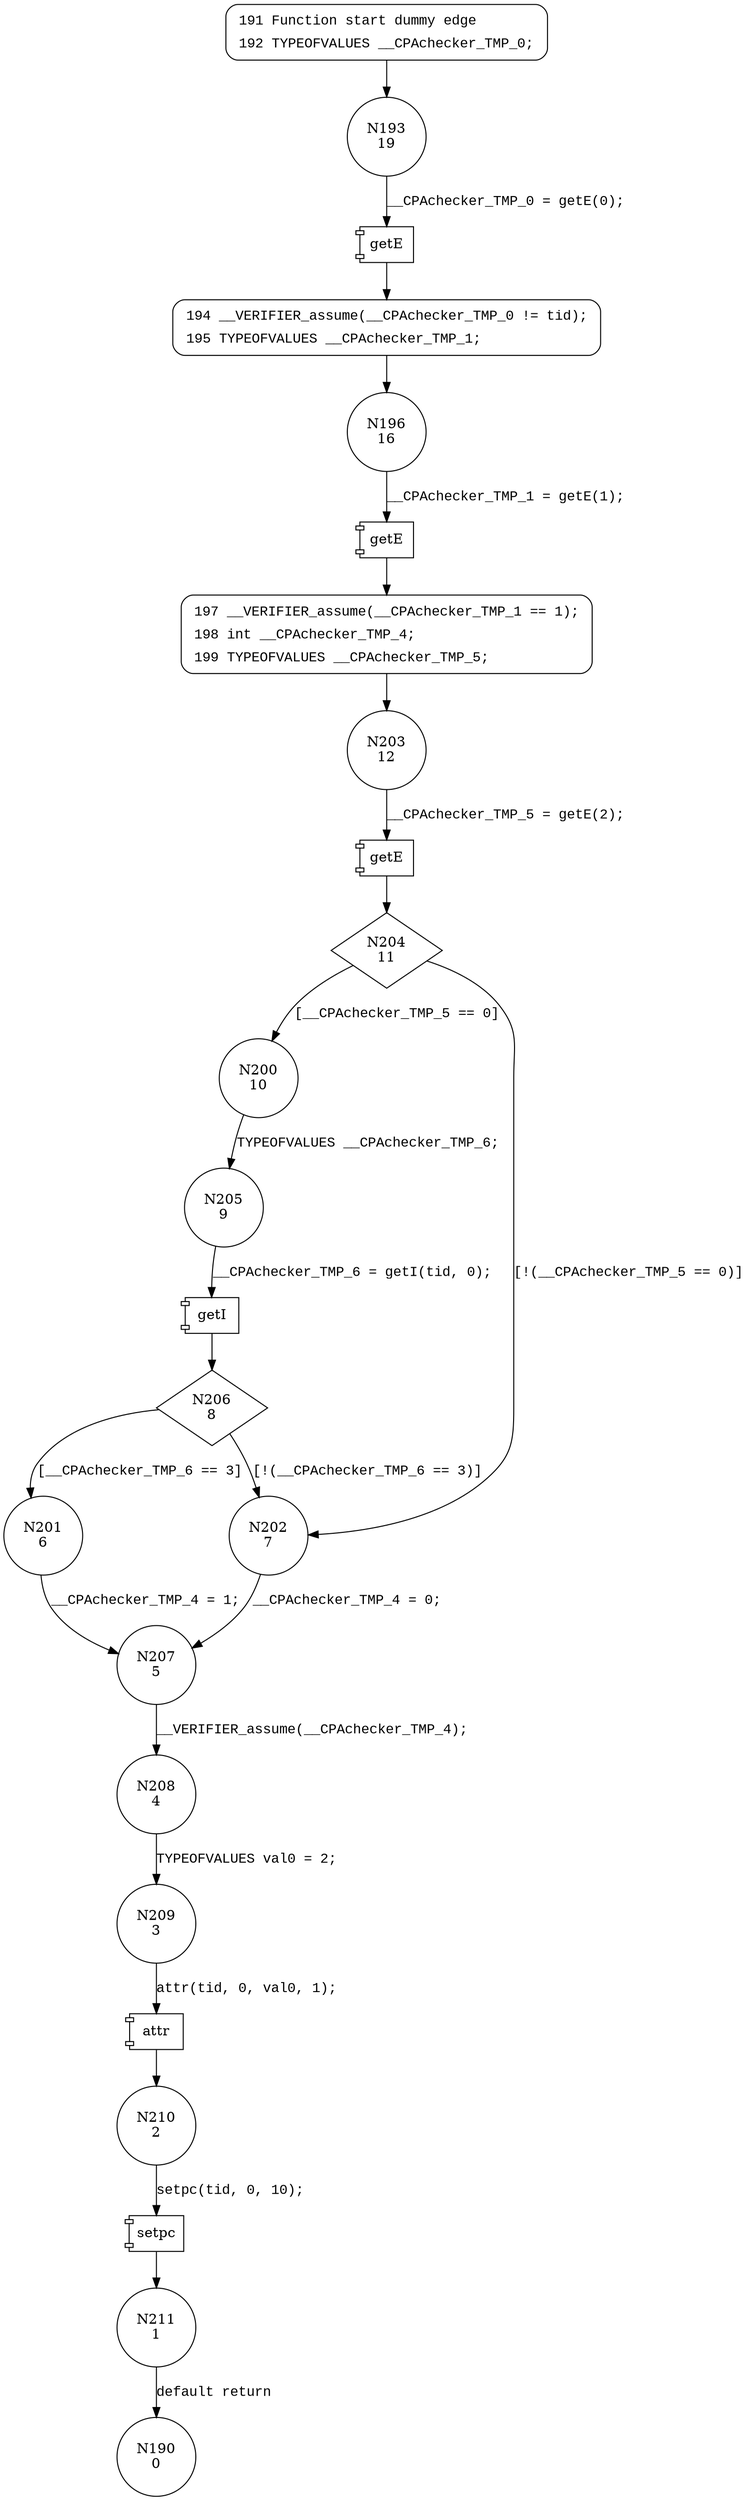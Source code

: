 digraph _0_11 {
193 [shape="circle" label="N193\n19"]
194 [shape="circle" label="N194\n18"]
196 [shape="circle" label="N196\n16"]
197 [shape="circle" label="N197\n15"]
203 [shape="circle" label="N203\n12"]
204 [shape="diamond" label="N204\n11"]
200 [shape="circle" label="N200\n10"]
202 [shape="circle" label="N202\n7"]
207 [shape="circle" label="N207\n5"]
208 [shape="circle" label="N208\n4"]
209 [shape="circle" label="N209\n3"]
210 [shape="circle" label="N210\n2"]
211 [shape="circle" label="N211\n1"]
205 [shape="circle" label="N205\n9"]
206 [shape="diamond" label="N206\n8"]
201 [shape="circle" label="N201\n6"]
190 [shape="circle" label="N190\n0"]
191 [style="filled,bold" penwidth="1" fillcolor="white" fontname="Courier New" shape="Mrecord" label=<<table border="0" cellborder="0" cellpadding="3" bgcolor="white"><tr><td align="right">191</td><td align="left">Function start dummy edge</td></tr><tr><td align="right">192</td><td align="left">TYPEOFVALUES __CPAchecker_TMP_0;</td></tr></table>>]
191 -> 193[label=""]
194 [style="filled,bold" penwidth="1" fillcolor="white" fontname="Courier New" shape="Mrecord" label=<<table border="0" cellborder="0" cellpadding="3" bgcolor="white"><tr><td align="right">194</td><td align="left">__VERIFIER_assume(__CPAchecker_TMP_0 != tid);</td></tr><tr><td align="right">195</td><td align="left">TYPEOFVALUES __CPAchecker_TMP_1;</td></tr></table>>]
194 -> 196[label=""]
197 [style="filled,bold" penwidth="1" fillcolor="white" fontname="Courier New" shape="Mrecord" label=<<table border="0" cellborder="0" cellpadding="3" bgcolor="white"><tr><td align="right">197</td><td align="left">__VERIFIER_assume(__CPAchecker_TMP_1 == 1);</td></tr><tr><td align="right">198</td><td align="left">int __CPAchecker_TMP_4;</td></tr><tr><td align="right">199</td><td align="left">TYPEOFVALUES __CPAchecker_TMP_5;</td></tr></table>>]
197 -> 203[label=""]
100106 [shape="component" label="getE"]
193 -> 100106 [label="__CPAchecker_TMP_0 = getE(0);" fontname="Courier New"]
100106 -> 194 [label="" fontname="Courier New"]
100107 [shape="component" label="getE"]
196 -> 100107 [label="__CPAchecker_TMP_1 = getE(1);" fontname="Courier New"]
100107 -> 197 [label="" fontname="Courier New"]
100108 [shape="component" label="getE"]
203 -> 100108 [label="__CPAchecker_TMP_5 = getE(2);" fontname="Courier New"]
100108 -> 204 [label="" fontname="Courier New"]
204 -> 200 [label="[__CPAchecker_TMP_5 == 0]" fontname="Courier New"]
204 -> 202 [label="[!(__CPAchecker_TMP_5 == 0)]" fontname="Courier New"]
202 -> 207 [label="__CPAchecker_TMP_4 = 0;" fontname="Courier New"]
207 -> 208 [label="__VERIFIER_assume(__CPAchecker_TMP_4);" fontname="Courier New"]
100109 [shape="component" label="attr"]
209 -> 100109 [label="attr(tid, 0, val0, 1);" fontname="Courier New"]
100109 -> 210 [label="" fontname="Courier New"]
100110 [shape="component" label="setpc"]
210 -> 100110 [label="setpc(tid, 0, 10);" fontname="Courier New"]
100110 -> 211 [label="" fontname="Courier New"]
200 -> 205 [label="TYPEOFVALUES __CPAchecker_TMP_6;" fontname="Courier New"]
100111 [shape="component" label="getI"]
205 -> 100111 [label="__CPAchecker_TMP_6 = getI(tid, 0);" fontname="Courier New"]
100111 -> 206 [label="" fontname="Courier New"]
206 -> 201 [label="[__CPAchecker_TMP_6 == 3]" fontname="Courier New"]
206 -> 202 [label="[!(__CPAchecker_TMP_6 == 3)]" fontname="Courier New"]
208 -> 209 [label="TYPEOFVALUES val0 = 2;" fontname="Courier New"]
211 -> 190 [label="default return" fontname="Courier New"]
201 -> 207 [label="__CPAchecker_TMP_4 = 1;" fontname="Courier New"]
}